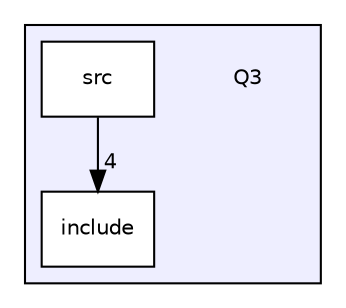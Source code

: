 digraph "Q3" {
  compound=true
  node [ fontsize="10", fontname="Helvetica"];
  edge [ labelfontsize="10", labelfontname="Helvetica"];
  subgraph clusterdir_39998aecaa8df2f1526870d06e221cf5 {
    graph [ bgcolor="#eeeeff", pencolor="black", label="" URL="dir_39998aecaa8df2f1526870d06e221cf5.html"];
    dir_39998aecaa8df2f1526870d06e221cf5 [shape=plaintext label="Q3"];
  dir_a8e1d7e327715603b62fd2bc0ae47558 [shape=box label="include" fillcolor="white" style="filled" URL="dir_a8e1d7e327715603b62fd2bc0ae47558.html"];
  dir_75fa4bfe3e9f8393f111f40ed480dcac [shape=box label="src" fillcolor="white" style="filled" URL="dir_75fa4bfe3e9f8393f111f40ed480dcac.html"];
  }
  dir_75fa4bfe3e9f8393f111f40ed480dcac->dir_a8e1d7e327715603b62fd2bc0ae47558 [headlabel="4", labeldistance=1.5 headhref="dir_000002_000004.html"];
}
